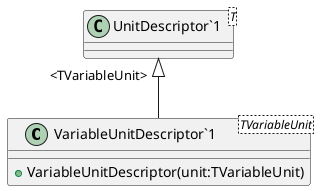 @startuml
class "VariableUnitDescriptor`1"<TVariableUnit> {
    + VariableUnitDescriptor(unit:TVariableUnit)
}
class "UnitDescriptor`1"<T> {
}
"UnitDescriptor`1" "<TVariableUnit>" <|-- "VariableUnitDescriptor`1"
@enduml
